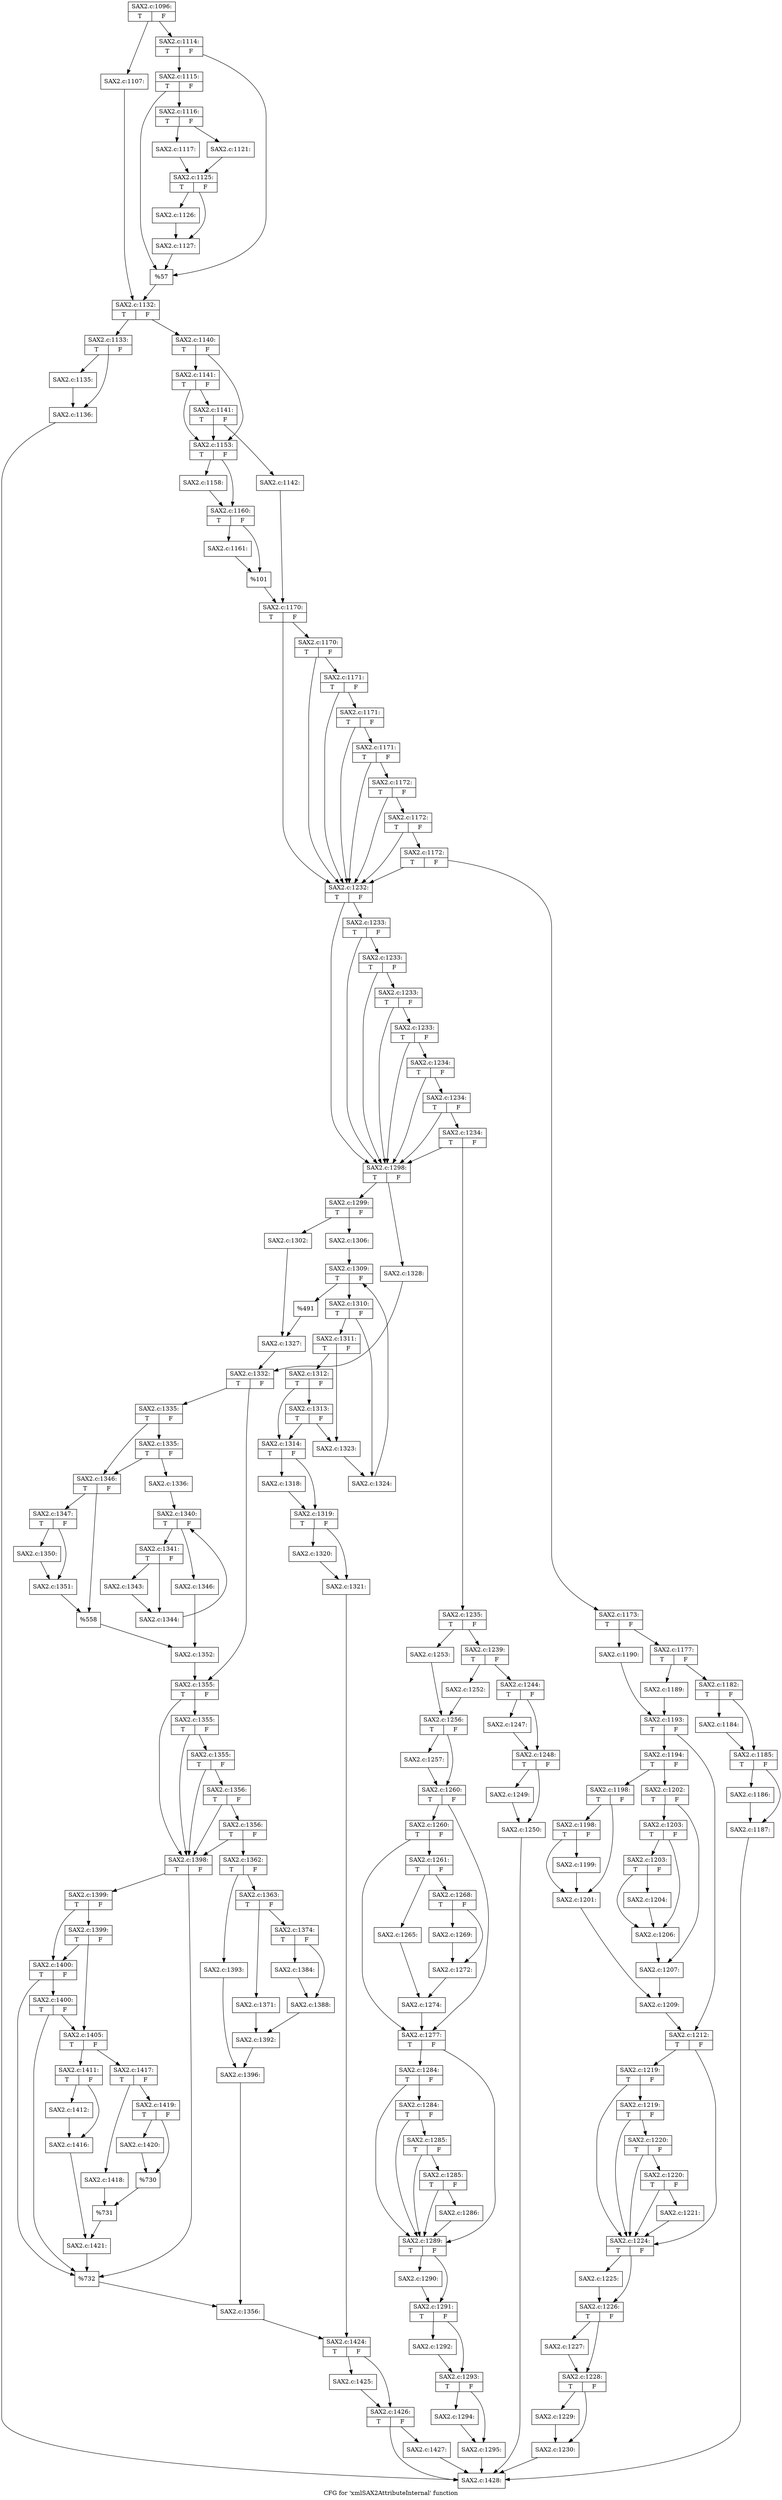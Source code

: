 digraph "CFG for 'xmlSAX2AttributeInternal' function" {
	label="CFG for 'xmlSAX2AttributeInternal' function";

	Node0x55f4ae7fccb0 [shape=record,label="{SAX2.c:1096:|{<s0>T|<s1>F}}"];
	Node0x55f4ae7fccb0 -> Node0x55f4ae8143c0;
	Node0x55f4ae7fccb0 -> Node0x55f4ae814460;
	Node0x55f4ae8143c0 [shape=record,label="{SAX2.c:1107:}"];
	Node0x55f4ae8143c0 -> Node0x55f4ae814410;
	Node0x55f4ae814460 [shape=record,label="{SAX2.c:1114:|{<s0>T|<s1>F}}"];
	Node0x55f4ae814460 -> Node0x55f4ae815160;
	Node0x55f4ae814460 -> Node0x55f4ae815110;
	Node0x55f4ae815160 [shape=record,label="{SAX2.c:1115:|{<s0>T|<s1>F}}"];
	Node0x55f4ae815160 -> Node0x55f4ae8150c0;
	Node0x55f4ae815160 -> Node0x55f4ae815110;
	Node0x55f4ae8150c0 [shape=record,label="{SAX2.c:1116:|{<s0>T|<s1>F}}"];
	Node0x55f4ae8150c0 -> Node0x55f4ae8158d0;
	Node0x55f4ae8150c0 -> Node0x55f4ae815970;
	Node0x55f4ae8158d0 [shape=record,label="{SAX2.c:1117:}"];
	Node0x55f4ae8158d0 -> Node0x55f4ae815920;
	Node0x55f4ae815970 [shape=record,label="{SAX2.c:1121:}"];
	Node0x55f4ae815970 -> Node0x55f4ae815920;
	Node0x55f4ae815920 [shape=record,label="{SAX2.c:1125:|{<s0>T|<s1>F}}"];
	Node0x55f4ae815920 -> Node0x55f4ae816fe0;
	Node0x55f4ae815920 -> Node0x55f4ae817030;
	Node0x55f4ae816fe0 [shape=record,label="{SAX2.c:1126:}"];
	Node0x55f4ae816fe0 -> Node0x55f4ae817030;
	Node0x55f4ae817030 [shape=record,label="{SAX2.c:1127:}"];
	Node0x55f4ae817030 -> Node0x55f4ae815110;
	Node0x55f4ae815110 [shape=record,label="{%57}"];
	Node0x55f4ae815110 -> Node0x55f4ae814410;
	Node0x55f4ae814410 [shape=record,label="{SAX2.c:1132:|{<s0>T|<s1>F}}"];
	Node0x55f4ae814410 -> Node0x55f4ae817bd0;
	Node0x55f4ae814410 -> Node0x55f4ae817c20;
	Node0x55f4ae817bd0 [shape=record,label="{SAX2.c:1133:|{<s0>T|<s1>F}}"];
	Node0x55f4ae817bd0 -> Node0x55f4ae818070;
	Node0x55f4ae817bd0 -> Node0x55f4ae8180c0;
	Node0x55f4ae818070 [shape=record,label="{SAX2.c:1135:}"];
	Node0x55f4ae818070 -> Node0x55f4ae8180c0;
	Node0x55f4ae8180c0 [shape=record,label="{SAX2.c:1136:}"];
	Node0x55f4ae8180c0 -> Node0x55f4ae85c210;
	Node0x55f4ae817c20 [shape=record,label="{SAX2.c:1140:|{<s0>T|<s1>F}}"];
	Node0x55f4ae817c20 -> Node0x55f4ae818880;
	Node0x55f4ae817c20 -> Node0x55f4ae8187b0;
	Node0x55f4ae818880 [shape=record,label="{SAX2.c:1141:|{<s0>T|<s1>F}}"];
	Node0x55f4ae818880 -> Node0x55f4ae818800;
	Node0x55f4ae818880 -> Node0x55f4ae8187b0;
	Node0x55f4ae818800 [shape=record,label="{SAX2.c:1141:|{<s0>T|<s1>F}}"];
	Node0x55f4ae818800 -> Node0x55f4ae818710;
	Node0x55f4ae818800 -> Node0x55f4ae8187b0;
	Node0x55f4ae818710 [shape=record,label="{SAX2.c:1142:}"];
	Node0x55f4ae818710 -> Node0x55f4ae818760;
	Node0x55f4ae8187b0 [shape=record,label="{SAX2.c:1153:|{<s0>T|<s1>F}}"];
	Node0x55f4ae8187b0 -> Node0x55f4ae81a420;
	Node0x55f4ae8187b0 -> Node0x55f4ae81a470;
	Node0x55f4ae81a420 [shape=record,label="{SAX2.c:1158:}"];
	Node0x55f4ae81a420 -> Node0x55f4ae81a470;
	Node0x55f4ae81a470 [shape=record,label="{SAX2.c:1160:|{<s0>T|<s1>F}}"];
	Node0x55f4ae81a470 -> Node0x55f4ae81ac70;
	Node0x55f4ae81a470 -> Node0x55f4ae81acc0;
	Node0x55f4ae81ac70 [shape=record,label="{SAX2.c:1161:}"];
	Node0x55f4ae81ac70 -> Node0x55f4ae81acc0;
	Node0x55f4ae81acc0 [shape=record,label="{%101}"];
	Node0x55f4ae81acc0 -> Node0x55f4ae818760;
	Node0x55f4ae818760 [shape=record,label="{SAX2.c:1170:|{<s0>T|<s1>F}}"];
	Node0x55f4ae818760 -> Node0x55f4ae7677e0;
	Node0x55f4ae818760 -> Node0x55f4ae767b30;
	Node0x55f4ae767b30 [shape=record,label="{SAX2.c:1170:|{<s0>T|<s1>F}}"];
	Node0x55f4ae767b30 -> Node0x55f4ae767ab0;
	Node0x55f4ae767b30 -> Node0x55f4ae7677e0;
	Node0x55f4ae767ab0 [shape=record,label="{SAX2.c:1171:|{<s0>T|<s1>F}}"];
	Node0x55f4ae767ab0 -> Node0x55f4ae767a30;
	Node0x55f4ae767ab0 -> Node0x55f4ae7677e0;
	Node0x55f4ae767a30 [shape=record,label="{SAX2.c:1171:|{<s0>T|<s1>F}}"];
	Node0x55f4ae767a30 -> Node0x55f4ae7679b0;
	Node0x55f4ae767a30 -> Node0x55f4ae7677e0;
	Node0x55f4ae7679b0 [shape=record,label="{SAX2.c:1171:|{<s0>T|<s1>F}}"];
	Node0x55f4ae7679b0 -> Node0x55f4ae767930;
	Node0x55f4ae7679b0 -> Node0x55f4ae7677e0;
	Node0x55f4ae767930 [shape=record,label="{SAX2.c:1172:|{<s0>T|<s1>F}}"];
	Node0x55f4ae767930 -> Node0x55f4ae7678b0;
	Node0x55f4ae767930 -> Node0x55f4ae7677e0;
	Node0x55f4ae7678b0 [shape=record,label="{SAX2.c:1172:|{<s0>T|<s1>F}}"];
	Node0x55f4ae7678b0 -> Node0x55f4ae767830;
	Node0x55f4ae7678b0 -> Node0x55f4ae7677e0;
	Node0x55f4ae767830 [shape=record,label="{SAX2.c:1172:|{<s0>T|<s1>F}}"];
	Node0x55f4ae767830 -> Node0x55f4ae767790;
	Node0x55f4ae767830 -> Node0x55f4ae7677e0;
	Node0x55f4ae767790 [shape=record,label="{SAX2.c:1173:|{<s0>T|<s1>F}}"];
	Node0x55f4ae767790 -> Node0x55f4ae769c50;
	Node0x55f4ae767790 -> Node0x55f4ae769bb0;
	Node0x55f4ae769bb0 [shape=record,label="{SAX2.c:1177:|{<s0>T|<s1>F}}"];
	Node0x55f4ae769bb0 -> Node0x55f4ae76af40;
	Node0x55f4ae769bb0 -> Node0x55f4ae76af90;
	Node0x55f4ae76af40 [shape=record,label="{SAX2.c:1182:|{<s0>T|<s1>F}}"];
	Node0x55f4ae76af40 -> Node0x55f4ae76b3f0;
	Node0x55f4ae76af40 -> Node0x55f4ae76b440;
	Node0x55f4ae76b3f0 [shape=record,label="{SAX2.c:1184:}"];
	Node0x55f4ae76b3f0 -> Node0x55f4ae76b440;
	Node0x55f4ae76b440 [shape=record,label="{SAX2.c:1185:|{<s0>T|<s1>F}}"];
	Node0x55f4ae76b440 -> Node0x55f4ae76b970;
	Node0x55f4ae76b440 -> Node0x55f4ae76b9c0;
	Node0x55f4ae76b970 [shape=record,label="{SAX2.c:1186:}"];
	Node0x55f4ae76b970 -> Node0x55f4ae76b9c0;
	Node0x55f4ae76b9c0 [shape=record,label="{SAX2.c:1187:}"];
	Node0x55f4ae76b9c0 -> Node0x55f4ae85c210;
	Node0x55f4ae76af90 [shape=record,label="{SAX2.c:1189:}"];
	Node0x55f4ae76af90 -> Node0x55f4ae769c00;
	Node0x55f4ae769c50 [shape=record,label="{SAX2.c:1190:}"];
	Node0x55f4ae769c50 -> Node0x55f4ae769c00;
	Node0x55f4ae769c00 [shape=record,label="{SAX2.c:1193:|{<s0>T|<s1>F}}"];
	Node0x55f4ae769c00 -> Node0x55f4ae76c3d0;
	Node0x55f4ae769c00 -> Node0x55f4ae76c420;
	Node0x55f4ae76c3d0 [shape=record,label="{SAX2.c:1194:|{<s0>T|<s1>F}}"];
	Node0x55f4ae76c3d0 -> Node0x55f4ae76ed40;
	Node0x55f4ae76c3d0 -> Node0x55f4ae76ede0;
	Node0x55f4ae76ed40 [shape=record,label="{SAX2.c:1198:|{<s0>T|<s1>F}}"];
	Node0x55f4ae76ed40 -> Node0x55f4ae6a75b0;
	Node0x55f4ae76ed40 -> Node0x55f4ae6a77c0;
	Node0x55f4ae6a75b0 [shape=record,label="{SAX2.c:1198:|{<s0>T|<s1>F}}"];
	Node0x55f4ae6a75b0 -> Node0x55f4ae6a7770;
	Node0x55f4ae6a75b0 -> Node0x55f4ae6a77c0;
	Node0x55f4ae6a7770 [shape=record,label="{SAX2.c:1199:}"];
	Node0x55f4ae6a7770 -> Node0x55f4ae6a77c0;
	Node0x55f4ae6a77c0 [shape=record,label="{SAX2.c:1201:}"];
	Node0x55f4ae6a77c0 -> Node0x55f4ae76ed90;
	Node0x55f4ae76ede0 [shape=record,label="{SAX2.c:1202:|{<s0>T|<s1>F}}"];
	Node0x55f4ae76ede0 -> Node0x55f4ae771120;
	Node0x55f4ae76ede0 -> Node0x55f4ae771170;
	Node0x55f4ae771120 [shape=record,label="{SAX2.c:1203:|{<s0>T|<s1>F}}"];
	Node0x55f4ae771120 -> Node0x55f4ae771700;
	Node0x55f4ae771120 -> Node0x55f4ae7716b0;
	Node0x55f4ae771700 [shape=record,label="{SAX2.c:1203:|{<s0>T|<s1>F}}"];
	Node0x55f4ae771700 -> Node0x55f4ae771660;
	Node0x55f4ae771700 -> Node0x55f4ae7716b0;
	Node0x55f4ae771660 [shape=record,label="{SAX2.c:1204:}"];
	Node0x55f4ae771660 -> Node0x55f4ae7716b0;
	Node0x55f4ae7716b0 [shape=record,label="{SAX2.c:1206:}"];
	Node0x55f4ae7716b0 -> Node0x55f4ae771170;
	Node0x55f4ae771170 [shape=record,label="{SAX2.c:1207:}"];
	Node0x55f4ae771170 -> Node0x55f4ae76ed90;
	Node0x55f4ae76ed90 [shape=record,label="{SAX2.c:1209:}"];
	Node0x55f4ae76ed90 -> Node0x55f4ae76c420;
	Node0x55f4ae76c420 [shape=record,label="{SAX2.c:1212:|{<s0>T|<s1>F}}"];
	Node0x55f4ae76c420 -> Node0x55f4ae773690;
	Node0x55f4ae76c420 -> Node0x55f4ae7734c0;
	Node0x55f4ae773690 [shape=record,label="{SAX2.c:1219:|{<s0>T|<s1>F}}"];
	Node0x55f4ae773690 -> Node0x55f4ae773610;
	Node0x55f4ae773690 -> Node0x55f4ae7734c0;
	Node0x55f4ae773610 [shape=record,label="{SAX2.c:1219:|{<s0>T|<s1>F}}"];
	Node0x55f4ae773610 -> Node0x55f4ae773590;
	Node0x55f4ae773610 -> Node0x55f4ae7734c0;
	Node0x55f4ae773590 [shape=record,label="{SAX2.c:1220:|{<s0>T|<s1>F}}"];
	Node0x55f4ae773590 -> Node0x55f4ae773510;
	Node0x55f4ae773590 -> Node0x55f4ae7734c0;
	Node0x55f4ae773510 [shape=record,label="{SAX2.c:1220:|{<s0>T|<s1>F}}"];
	Node0x55f4ae773510 -> Node0x55f4ae773470;
	Node0x55f4ae773510 -> Node0x55f4ae7734c0;
	Node0x55f4ae773470 [shape=record,label="{SAX2.c:1221:}"];
	Node0x55f4ae773470 -> Node0x55f4ae7734c0;
	Node0x55f4ae7734c0 [shape=record,label="{SAX2.c:1224:|{<s0>T|<s1>F}}"];
	Node0x55f4ae7734c0 -> Node0x55f4ae775190;
	Node0x55f4ae7734c0 -> Node0x55f4ae7751e0;
	Node0x55f4ae775190 [shape=record,label="{SAX2.c:1225:}"];
	Node0x55f4ae775190 -> Node0x55f4ae7751e0;
	Node0x55f4ae7751e0 [shape=record,label="{SAX2.c:1226:|{<s0>T|<s1>F}}"];
	Node0x55f4ae7751e0 -> Node0x55f4ae775710;
	Node0x55f4ae7751e0 -> Node0x55f4ae775760;
	Node0x55f4ae775710 [shape=record,label="{SAX2.c:1227:}"];
	Node0x55f4ae775710 -> Node0x55f4ae775760;
	Node0x55f4ae775760 [shape=record,label="{SAX2.c:1228:|{<s0>T|<s1>F}}"];
	Node0x55f4ae775760 -> Node0x55f4ae775c90;
	Node0x55f4ae775760 -> Node0x55f4ae775ce0;
	Node0x55f4ae775c90 [shape=record,label="{SAX2.c:1229:}"];
	Node0x55f4ae775c90 -> Node0x55f4ae775ce0;
	Node0x55f4ae775ce0 [shape=record,label="{SAX2.c:1230:}"];
	Node0x55f4ae775ce0 -> Node0x55f4ae85c210;
	Node0x55f4ae7677e0 [shape=record,label="{SAX2.c:1232:|{<s0>T|<s1>F}}"];
	Node0x55f4ae7677e0 -> Node0x55f4ae776410;
	Node0x55f4ae7677e0 -> Node0x55f4ae776760;
	Node0x55f4ae776760 [shape=record,label="{SAX2.c:1233:|{<s0>T|<s1>F}}"];
	Node0x55f4ae776760 -> Node0x55f4ae7766e0;
	Node0x55f4ae776760 -> Node0x55f4ae776410;
	Node0x55f4ae7766e0 [shape=record,label="{SAX2.c:1233:|{<s0>T|<s1>F}}"];
	Node0x55f4ae7766e0 -> Node0x55f4ae776660;
	Node0x55f4ae7766e0 -> Node0x55f4ae776410;
	Node0x55f4ae776660 [shape=record,label="{SAX2.c:1233:|{<s0>T|<s1>F}}"];
	Node0x55f4ae776660 -> Node0x55f4ae7765e0;
	Node0x55f4ae776660 -> Node0x55f4ae776410;
	Node0x55f4ae7765e0 [shape=record,label="{SAX2.c:1233:|{<s0>T|<s1>F}}"];
	Node0x55f4ae7765e0 -> Node0x55f4ae776560;
	Node0x55f4ae7765e0 -> Node0x55f4ae776410;
	Node0x55f4ae776560 [shape=record,label="{SAX2.c:1234:|{<s0>T|<s1>F}}"];
	Node0x55f4ae776560 -> Node0x55f4ae7764e0;
	Node0x55f4ae776560 -> Node0x55f4ae776410;
	Node0x55f4ae7764e0 [shape=record,label="{SAX2.c:1234:|{<s0>T|<s1>F}}"];
	Node0x55f4ae7764e0 -> Node0x55f4ae776460;
	Node0x55f4ae7764e0 -> Node0x55f4ae776410;
	Node0x55f4ae776460 [shape=record,label="{SAX2.c:1234:|{<s0>T|<s1>F}}"];
	Node0x55f4ae776460 -> Node0x55f4ae7763c0;
	Node0x55f4ae776460 -> Node0x55f4ae776410;
	Node0x55f4ae7763c0 [shape=record,label="{SAX2.c:1235:|{<s0>T|<s1>F}}"];
	Node0x55f4ae7763c0 -> Node0x55f4ae83c210;
	Node0x55f4ae7763c0 -> Node0x55f4ae83c170;
	Node0x55f4ae83c170 [shape=record,label="{SAX2.c:1239:|{<s0>T|<s1>F}}"];
	Node0x55f4ae83c170 -> Node0x55f4ae83cfb0;
	Node0x55f4ae83c170 -> Node0x55f4ae83d000;
	Node0x55f4ae83cfb0 [shape=record,label="{SAX2.c:1244:|{<s0>T|<s1>F}}"];
	Node0x55f4ae83cfb0 -> Node0x55f4ae83d6a0;
	Node0x55f4ae83cfb0 -> Node0x55f4ae83d6f0;
	Node0x55f4ae83d6a0 [shape=record,label="{SAX2.c:1247:}"];
	Node0x55f4ae83d6a0 -> Node0x55f4ae83d6f0;
	Node0x55f4ae83d6f0 [shape=record,label="{SAX2.c:1248:|{<s0>T|<s1>F}}"];
	Node0x55f4ae83d6f0 -> Node0x55f4ae83dc20;
	Node0x55f4ae83d6f0 -> Node0x55f4ae83dc70;
	Node0x55f4ae83dc20 [shape=record,label="{SAX2.c:1249:}"];
	Node0x55f4ae83dc20 -> Node0x55f4ae83dc70;
	Node0x55f4ae83dc70 [shape=record,label="{SAX2.c:1250:}"];
	Node0x55f4ae83dc70 -> Node0x55f4ae85c210;
	Node0x55f4ae83d000 [shape=record,label="{SAX2.c:1252:}"];
	Node0x55f4ae83d000 -> Node0x55f4ae83c1c0;
	Node0x55f4ae83c210 [shape=record,label="{SAX2.c:1253:}"];
	Node0x55f4ae83c210 -> Node0x55f4ae83c1c0;
	Node0x55f4ae83c1c0 [shape=record,label="{SAX2.c:1256:|{<s0>T|<s1>F}}"];
	Node0x55f4ae83c1c0 -> Node0x55f4ae83e680;
	Node0x55f4ae83c1c0 -> Node0x55f4ae83e6d0;
	Node0x55f4ae83e680 [shape=record,label="{SAX2.c:1257:}"];
	Node0x55f4ae83e680 -> Node0x55f4ae83e6d0;
	Node0x55f4ae83e6d0 [shape=record,label="{SAX2.c:1260:|{<s0>T|<s1>F}}"];
	Node0x55f4ae83e6d0 -> Node0x55f4ae83f1d0;
	Node0x55f4ae83e6d0 -> Node0x55f4ae83f180;
	Node0x55f4ae83f1d0 [shape=record,label="{SAX2.c:1260:|{<s0>T|<s1>F}}"];
	Node0x55f4ae83f1d0 -> Node0x55f4ae83f130;
	Node0x55f4ae83f1d0 -> Node0x55f4ae83f180;
	Node0x55f4ae83f130 [shape=record,label="{SAX2.c:1261:|{<s0>T|<s1>F}}"];
	Node0x55f4ae83f130 -> Node0x55f4ae83fed0;
	Node0x55f4ae83f130 -> Node0x55f4ae83ff70;
	Node0x55f4ae83fed0 [shape=record,label="{SAX2.c:1265:}"];
	Node0x55f4ae83fed0 -> Node0x55f4ae83ff20;
	Node0x55f4ae83ff70 [shape=record,label="{SAX2.c:1268:|{<s0>T|<s1>F}}"];
	Node0x55f4ae83ff70 -> Node0x55f4ae8408f0;
	Node0x55f4ae83ff70 -> Node0x55f4ae840940;
	Node0x55f4ae8408f0 [shape=record,label="{SAX2.c:1269:}"];
	Node0x55f4ae8408f0 -> Node0x55f4ae840940;
	Node0x55f4ae840940 [shape=record,label="{SAX2.c:1272:}"];
	Node0x55f4ae840940 -> Node0x55f4ae83ff20;
	Node0x55f4ae83ff20 [shape=record,label="{SAX2.c:1274:}"];
	Node0x55f4ae83ff20 -> Node0x55f4ae83f180;
	Node0x55f4ae83f180 [shape=record,label="{SAX2.c:1277:|{<s0>T|<s1>F}}"];
	Node0x55f4ae83f180 -> Node0x55f4ae841f90;
	Node0x55f4ae83f180 -> Node0x55f4ae841dc0;
	Node0x55f4ae841f90 [shape=record,label="{SAX2.c:1284:|{<s0>T|<s1>F}}"];
	Node0x55f4ae841f90 -> Node0x55f4ae841f10;
	Node0x55f4ae841f90 -> Node0x55f4ae841dc0;
	Node0x55f4ae841f10 [shape=record,label="{SAX2.c:1284:|{<s0>T|<s1>F}}"];
	Node0x55f4ae841f10 -> Node0x55f4ae841e90;
	Node0x55f4ae841f10 -> Node0x55f4ae841dc0;
	Node0x55f4ae841e90 [shape=record,label="{SAX2.c:1285:|{<s0>T|<s1>F}}"];
	Node0x55f4ae841e90 -> Node0x55f4ae841e10;
	Node0x55f4ae841e90 -> Node0x55f4ae841dc0;
	Node0x55f4ae841e10 [shape=record,label="{SAX2.c:1285:|{<s0>T|<s1>F}}"];
	Node0x55f4ae841e10 -> Node0x55f4ae841d70;
	Node0x55f4ae841e10 -> Node0x55f4ae841dc0;
	Node0x55f4ae841d70 [shape=record,label="{SAX2.c:1286:}"];
	Node0x55f4ae841d70 -> Node0x55f4ae841dc0;
	Node0x55f4ae841dc0 [shape=record,label="{SAX2.c:1289:|{<s0>T|<s1>F}}"];
	Node0x55f4ae841dc0 -> Node0x55f4ae843a90;
	Node0x55f4ae841dc0 -> Node0x55f4ae843ae0;
	Node0x55f4ae843a90 [shape=record,label="{SAX2.c:1290:}"];
	Node0x55f4ae843a90 -> Node0x55f4ae843ae0;
	Node0x55f4ae843ae0 [shape=record,label="{SAX2.c:1291:|{<s0>T|<s1>F}}"];
	Node0x55f4ae843ae0 -> Node0x55f4ae844010;
	Node0x55f4ae843ae0 -> Node0x55f4ae844060;
	Node0x55f4ae844010 [shape=record,label="{SAX2.c:1292:}"];
	Node0x55f4ae844010 -> Node0x55f4ae844060;
	Node0x55f4ae844060 [shape=record,label="{SAX2.c:1293:|{<s0>T|<s1>F}}"];
	Node0x55f4ae844060 -> Node0x55f4ae844590;
	Node0x55f4ae844060 -> Node0x55f4ae8445e0;
	Node0x55f4ae844590 [shape=record,label="{SAX2.c:1294:}"];
	Node0x55f4ae844590 -> Node0x55f4ae8445e0;
	Node0x55f4ae8445e0 [shape=record,label="{SAX2.c:1295:}"];
	Node0x55f4ae8445e0 -> Node0x55f4ae85c210;
	Node0x55f4ae776410 [shape=record,label="{SAX2.c:1298:|{<s0>T|<s1>F}}"];
	Node0x55f4ae776410 -> Node0x55f4ae844cc0;
	Node0x55f4ae776410 -> Node0x55f4ae844d60;
	Node0x55f4ae844cc0 [shape=record,label="{SAX2.c:1299:|{<s0>T|<s1>F}}"];
	Node0x55f4ae844cc0 -> Node0x55f4ae8456a0;
	Node0x55f4ae844cc0 -> Node0x55f4ae845740;
	Node0x55f4ae8456a0 [shape=record,label="{SAX2.c:1302:}"];
	Node0x55f4ae8456a0 -> Node0x55f4ae8456f0;
	Node0x55f4ae845740 [shape=record,label="{SAX2.c:1306:}"];
	Node0x55f4ae845740 -> Node0x55f4ae846650;
	Node0x55f4ae846650 [shape=record,label="{SAX2.c:1309:|{<s0>T|<s1>F}}"];
	Node0x55f4ae846650 -> Node0x55f4ae846a50;
	Node0x55f4ae846650 -> Node0x55f4ae846870;
	Node0x55f4ae846a50 [shape=record,label="{SAX2.c:1310:|{<s0>T|<s1>F}}"];
	Node0x55f4ae846a50 -> Node0x55f4ae846c00;
	Node0x55f4ae846a50 -> Node0x55f4ae846c50;
	Node0x55f4ae846c00 [shape=record,label="{SAX2.c:1311:|{<s0>T|<s1>F}}"];
	Node0x55f4ae846c00 -> Node0x55f4ae847100;
	Node0x55f4ae846c00 -> Node0x55f4ae8470b0;
	Node0x55f4ae847100 [shape=record,label="{SAX2.c:1312:|{<s0>T|<s1>F}}"];
	Node0x55f4ae847100 -> Node0x55f4ae847060;
	Node0x55f4ae847100 -> Node0x55f4ae847550;
	Node0x55f4ae847550 [shape=record,label="{SAX2.c:1313:|{<s0>T|<s1>F}}"];
	Node0x55f4ae847550 -> Node0x55f4ae847060;
	Node0x55f4ae847550 -> Node0x55f4ae8470b0;
	Node0x55f4ae847060 [shape=record,label="{SAX2.c:1314:|{<s0>T|<s1>F}}"];
	Node0x55f4ae847060 -> Node0x55f4ae848960;
	Node0x55f4ae847060 -> Node0x55f4ae8489b0;
	Node0x55f4ae848960 [shape=record,label="{SAX2.c:1318:}"];
	Node0x55f4ae848960 -> Node0x55f4ae8489b0;
	Node0x55f4ae8489b0 [shape=record,label="{SAX2.c:1319:|{<s0>T|<s1>F}}"];
	Node0x55f4ae8489b0 -> Node0x55f4ae8490a0;
	Node0x55f4ae8489b0 -> Node0x55f4ae8490f0;
	Node0x55f4ae8490a0 [shape=record,label="{SAX2.c:1320:}"];
	Node0x55f4ae8490a0 -> Node0x55f4ae8490f0;
	Node0x55f4ae8490f0 [shape=record,label="{SAX2.c:1321:}"];
	Node0x55f4ae8490f0 -> Node0x55f4ae772bc0;
	Node0x55f4ae8470b0 [shape=record,label="{SAX2.c:1323:}"];
	Node0x55f4ae8470b0 -> Node0x55f4ae846c50;
	Node0x55f4ae846c50 [shape=record,label="{SAX2.c:1324:}"];
	Node0x55f4ae846c50 -> Node0x55f4ae846650;
	Node0x55f4ae846870 [shape=record,label="{%491}"];
	Node0x55f4ae846870 -> Node0x55f4ae8456f0;
	Node0x55f4ae8456f0 [shape=record,label="{SAX2.c:1327:}"];
	Node0x55f4ae8456f0 -> Node0x55f4ae844d10;
	Node0x55f4ae844d60 [shape=record,label="{SAX2.c:1328:}"];
	Node0x55f4ae844d60 -> Node0x55f4ae844d10;
	Node0x55f4ae844d10 [shape=record,label="{SAX2.c:1332:|{<s0>T|<s1>F}}"];
	Node0x55f4ae844d10 -> Node0x55f4ae84b160;
	Node0x55f4ae844d10 -> Node0x55f4ae84b1b0;
	Node0x55f4ae84b160 [shape=record,label="{SAX2.c:1335:|{<s0>T|<s1>F}}"];
	Node0x55f4ae84b160 -> Node0x55f4ae84b5d0;
	Node0x55f4ae84b160 -> Node0x55f4ae84b580;
	Node0x55f4ae84b5d0 [shape=record,label="{SAX2.c:1335:|{<s0>T|<s1>F}}"];
	Node0x55f4ae84b5d0 -> Node0x55f4ae84b580;
	Node0x55f4ae84b5d0 -> Node0x55f4ae84b4e0;
	Node0x55f4ae84b4e0 [shape=record,label="{SAX2.c:1336:}"];
	Node0x55f4ae84b4e0 -> Node0x55f4ae84c880;
	Node0x55f4ae84c880 [shape=record,label="{SAX2.c:1340:|{<s0>T|<s1>F}}"];
	Node0x55f4ae84c880 -> Node0x55f4ae84cc80;
	Node0x55f4ae84c880 -> Node0x55f4ae84caa0;
	Node0x55f4ae84cc80 [shape=record,label="{SAX2.c:1341:|{<s0>T|<s1>F}}"];
	Node0x55f4ae84cc80 -> Node0x55f4ae84cff0;
	Node0x55f4ae84cc80 -> Node0x55f4ae84d040;
	Node0x55f4ae84cff0 [shape=record,label="{SAX2.c:1343:}"];
	Node0x55f4ae84cff0 -> Node0x55f4ae84d040;
	Node0x55f4ae84d040 [shape=record,label="{SAX2.c:1344:}"];
	Node0x55f4ae84d040 -> Node0x55f4ae84c880;
	Node0x55f4ae84caa0 [shape=record,label="{SAX2.c:1346:}"];
	Node0x55f4ae84caa0 -> Node0x55f4ae84b530;
	Node0x55f4ae84b580 [shape=record,label="{SAX2.c:1346:|{<s0>T|<s1>F}}"];
	Node0x55f4ae84b580 -> Node0x55f4ae84db80;
	Node0x55f4ae84b580 -> Node0x55f4ae84dbd0;
	Node0x55f4ae84db80 [shape=record,label="{SAX2.c:1347:|{<s0>T|<s1>F}}"];
	Node0x55f4ae84db80 -> Node0x55f4ae84e980;
	Node0x55f4ae84db80 -> Node0x55f4ae84e9d0;
	Node0x55f4ae84e980 [shape=record,label="{SAX2.c:1350:}"];
	Node0x55f4ae84e980 -> Node0x55f4ae84e9d0;
	Node0x55f4ae84e9d0 [shape=record,label="{SAX2.c:1351:}"];
	Node0x55f4ae84e9d0 -> Node0x55f4ae84dbd0;
	Node0x55f4ae84dbd0 [shape=record,label="{%558}"];
	Node0x55f4ae84dbd0 -> Node0x55f4ae84b530;
	Node0x55f4ae84b530 [shape=record,label="{SAX2.c:1352:}"];
	Node0x55f4ae84b530 -> Node0x55f4ae84b1b0;
	Node0x55f4ae84b1b0 [shape=record,label="{SAX2.c:1355:|{<s0>T|<s1>F}}"];
	Node0x55f4ae84b1b0 -> Node0x55f4ae84f590;
	Node0x55f4ae84b1b0 -> Node0x55f4ae84f760;
	Node0x55f4ae84f760 [shape=record,label="{SAX2.c:1355:|{<s0>T|<s1>F}}"];
	Node0x55f4ae84f760 -> Node0x55f4ae84f6e0;
	Node0x55f4ae84f760 -> Node0x55f4ae84f590;
	Node0x55f4ae84f6e0 [shape=record,label="{SAX2.c:1355:|{<s0>T|<s1>F}}"];
	Node0x55f4ae84f6e0 -> Node0x55f4ae84f660;
	Node0x55f4ae84f6e0 -> Node0x55f4ae84f590;
	Node0x55f4ae84f660 [shape=record,label="{SAX2.c:1356:|{<s0>T|<s1>F}}"];
	Node0x55f4ae84f660 -> Node0x55f4ae84f5e0;
	Node0x55f4ae84f660 -> Node0x55f4ae84f590;
	Node0x55f4ae84f5e0 [shape=record,label="{SAX2.c:1356:|{<s0>T|<s1>F}}"];
	Node0x55f4ae84f5e0 -> Node0x55f4ae84f4f0;
	Node0x55f4ae84f5e0 -> Node0x55f4ae84f590;
	Node0x55f4ae84f4f0 [shape=record,label="{SAX2.c:1362:|{<s0>T|<s1>F}}"];
	Node0x55f4ae84f4f0 -> Node0x55f4ae8508d0;
	Node0x55f4ae84f4f0 -> Node0x55f4ae850830;
	Node0x55f4ae850830 [shape=record,label="{SAX2.c:1363:|{<s0>T|<s1>F}}"];
	Node0x55f4ae850830 -> Node0x55f4ae851930;
	Node0x55f4ae850830 -> Node0x55f4ae8519d0;
	Node0x55f4ae851930 [shape=record,label="{SAX2.c:1371:}"];
	Node0x55f4ae851930 -> Node0x55f4ae851980;
	Node0x55f4ae8519d0 [shape=record,label="{SAX2.c:1374:|{<s0>T|<s1>F}}"];
	Node0x55f4ae8519d0 -> Node0x55f4ae853d90;
	Node0x55f4ae8519d0 -> Node0x55f4ae853de0;
	Node0x55f4ae853d90 [shape=record,label="{SAX2.c:1384:}"];
	Node0x55f4ae853d90 -> Node0x55f4ae853de0;
	Node0x55f4ae853de0 [shape=record,label="{SAX2.c:1388:}"];
	Node0x55f4ae853de0 -> Node0x55f4ae851980;
	Node0x55f4ae851980 [shape=record,label="{SAX2.c:1392:}"];
	Node0x55f4ae851980 -> Node0x55f4ae850880;
	Node0x55f4ae8508d0 [shape=record,label="{SAX2.c:1393:}"];
	Node0x55f4ae8508d0 -> Node0x55f4ae850880;
	Node0x55f4ae850880 [shape=record,label="{SAX2.c:1396:}"];
	Node0x55f4ae850880 -> Node0x55f4ae84f540;
	Node0x55f4ae84f590 [shape=record,label="{SAX2.c:1398:|{<s0>T|<s1>F}}"];
	Node0x55f4ae84f590 -> Node0x55f4ae855f60;
	Node0x55f4ae84f590 -> Node0x55f4ae855f10;
	Node0x55f4ae855f60 [shape=record,label="{SAX2.c:1399:|{<s0>T|<s1>F}}"];
	Node0x55f4ae855f60 -> Node0x55f4ae856500;
	Node0x55f4ae855f60 -> Node0x55f4ae856480;
	Node0x55f4ae856500 [shape=record,label="{SAX2.c:1399:|{<s0>T|<s1>F}}"];
	Node0x55f4ae856500 -> Node0x55f4ae855ec0;
	Node0x55f4ae856500 -> Node0x55f4ae856480;
	Node0x55f4ae856480 [shape=record,label="{SAX2.c:1400:|{<s0>T|<s1>F}}"];
	Node0x55f4ae856480 -> Node0x55f4ae856be0;
	Node0x55f4ae856480 -> Node0x55f4ae855f10;
	Node0x55f4ae856be0 [shape=record,label="{SAX2.c:1400:|{<s0>T|<s1>F}}"];
	Node0x55f4ae856be0 -> Node0x55f4ae855ec0;
	Node0x55f4ae856be0 -> Node0x55f4ae855f10;
	Node0x55f4ae855ec0 [shape=record,label="{SAX2.c:1405:|{<s0>T|<s1>F}}"];
	Node0x55f4ae855ec0 -> Node0x55f4ae8573d0;
	Node0x55f4ae855ec0 -> Node0x55f4ae857470;
	Node0x55f4ae8573d0 [shape=record,label="{SAX2.c:1411:|{<s0>T|<s1>F}}"];
	Node0x55f4ae8573d0 -> Node0x55f4ae857840;
	Node0x55f4ae8573d0 -> Node0x55f4ae857890;
	Node0x55f4ae857840 [shape=record,label="{SAX2.c:1412:}"];
	Node0x55f4ae857840 -> Node0x55f4ae857890;
	Node0x55f4ae857890 [shape=record,label="{SAX2.c:1416:}"];
	Node0x55f4ae857890 -> Node0x55f4ae857420;
	Node0x55f4ae857470 [shape=record,label="{SAX2.c:1417:|{<s0>T|<s1>F}}"];
	Node0x55f4ae857470 -> Node0x55f4ae84a830;
	Node0x55f4ae857470 -> Node0x55f4ae8599e0;
	Node0x55f4ae84a830 [shape=record,label="{SAX2.c:1418:}"];
	Node0x55f4ae84a830 -> Node0x55f4ae859990;
	Node0x55f4ae8599e0 [shape=record,label="{SAX2.c:1419:|{<s0>T|<s1>F}}"];
	Node0x55f4ae8599e0 -> Node0x55f4ae85a760;
	Node0x55f4ae8599e0 -> Node0x55f4ae85a7b0;
	Node0x55f4ae85a760 [shape=record,label="{SAX2.c:1420:}"];
	Node0x55f4ae85a760 -> Node0x55f4ae85a7b0;
	Node0x55f4ae85a7b0 [shape=record,label="{%730}"];
	Node0x55f4ae85a7b0 -> Node0x55f4ae859990;
	Node0x55f4ae859990 [shape=record,label="{%731}"];
	Node0x55f4ae859990 -> Node0x55f4ae857420;
	Node0x55f4ae857420 [shape=record,label="{SAX2.c:1421:}"];
	Node0x55f4ae857420 -> Node0x55f4ae855f10;
	Node0x55f4ae855f10 [shape=record,label="{%732}"];
	Node0x55f4ae855f10 -> Node0x55f4ae84f540;
	Node0x55f4ae84f540 [shape=record,label="{SAX2.c:1356:}"];
	Node0x55f4ae84f540 -> Node0x55f4ae772bc0;
	Node0x55f4ae772bc0 [shape=record,label="{SAX2.c:1424:|{<s0>T|<s1>F}}"];
	Node0x55f4ae772bc0 -> Node0x55f4ae8535c0;
	Node0x55f4ae772bc0 -> Node0x55f4ae85bd60;
	Node0x55f4ae8535c0 [shape=record,label="{SAX2.c:1425:}"];
	Node0x55f4ae8535c0 -> Node0x55f4ae85bd60;
	Node0x55f4ae85bd60 [shape=record,label="{SAX2.c:1426:|{<s0>T|<s1>F}}"];
	Node0x55f4ae85bd60 -> Node0x55f4ae85c1c0;
	Node0x55f4ae85bd60 -> Node0x55f4ae85c210;
	Node0x55f4ae85c1c0 [shape=record,label="{SAX2.c:1427:}"];
	Node0x55f4ae85c1c0 -> Node0x55f4ae85c210;
	Node0x55f4ae85c210 [shape=record,label="{SAX2.c:1428:}"];
}
